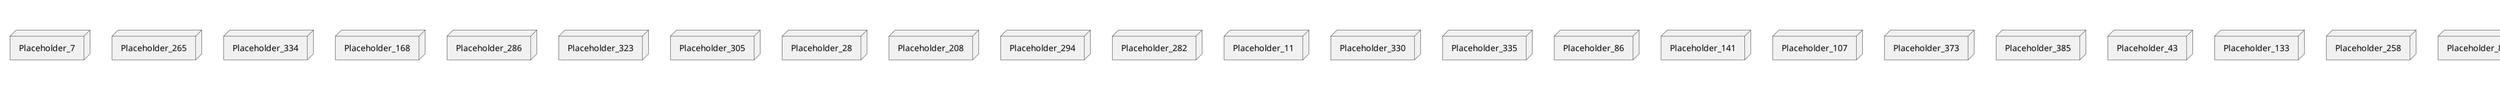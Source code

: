 @startuml
skinparam fixCircleLabelOverlapping true
node Placeholder_248 {
[aName] [[webgoat-webgoat.system#_5vGilrw4Ee6MsI3YRm0v2g]]
}
node Placeholder_7 {
[aName] [[webgoat-webgoat.system#_5vGilrw4Ee6MsI3YRm0v2g]]
}
node Placeholder_265 {
[aName] [[webgoat-webgoat.system#_5vGilrw4Ee6MsI3YRm0v2g]]
}
node Placeholder_334 {
[aName] [[webgoat-webgoat.system#_5vGilrw4Ee6MsI3YRm0v2g]]
}
node Placeholder_168 {
[aName] [[webgoat-webgoat.system#_5vGilrw4Ee6MsI3YRm0v2g]]
}
node Placeholder_286 {
[aName] [[webgoat-webgoat.system#_5vGilrw4Ee6MsI3YRm0v2g]]
}
node Placeholder_323 {
[aName] [[webgoat-webgoat.system#_5vGilrw4Ee6MsI3YRm0v2g]]
}
node Placeholder_305 {
[aName] [[webgoat-webgoat.system#_5vGilrw4Ee6MsI3YRm0v2g]]
}
node Placeholder_28 {
[aName] [[webgoat-webgoat.system#_5vGilrw4Ee6MsI3YRm0v2g]]
}
node Placeholder_208 {
[aName] [[webgoat-webgoat.system#_5vGilrw4Ee6MsI3YRm0v2g]]
}
node Placeholder_294 {
[aName] [[webgoat-webgoat.system#_5vGilrw4Ee6MsI3YRm0v2g]]
}
node Placeholder_282 {
[aName] [[webgoat-webgoat.system#_5vGilrw4Ee6MsI3YRm0v2g]]
}
node Placeholder_11 {
[aName] [[webgoat-webgoat.system#_5vGilrw4Ee6MsI3YRm0v2g]]
}
node Placeholder_330 {
[aName] [[webgoat-webgoat.system#_5vGilrw4Ee6MsI3YRm0v2g]]
}
node Placeholder_335 {
[aName] [[webgoat-webgoat.system#_5vGilrw4Ee6MsI3YRm0v2g]]
}
node Placeholder_86 {
[aName] [[webgoat-webgoat.system#_5vGilrw4Ee6MsI3YRm0v2g]]
}
node Placeholder_141 {
[aName] [[webgoat-webgoat.system#_5vGilrw4Ee6MsI3YRm0v2g]]
}
node Placeholder_107 {
[aName] [[webgoat-webgoat.system#_5vGilrw4Ee6MsI3YRm0v2g]]
}
node Placeholder_373 {
[aName] [[webgoat-webgoat.system#_5vGilrw4Ee6MsI3YRm0v2g]]
}
node Placeholder_385 {
[aName] [[webgoat-webgoat.system#_5vGilrw4Ee6MsI3YRm0v2g]]
}
node Placeholder_43 {
[aName] [[webgoat-webgoat.system#_5vGilrw4Ee6MsI3YRm0v2g]]
}
node Placeholder_133 {
[aName] [[webgoat-webgoat.system#_5vGilrw4Ee6MsI3YRm0v2g]]
}
node Placeholder_258 {
[aName] [[webgoat-webgoat.system#_5vGilrw4Ee6MsI3YRm0v2g]]
}
node Placeholder_84 {
[aName] [[webgoat-webgoat.system#_5vGilrw4Ee6MsI3YRm0v2g]]
}
node Placeholder_390 {
[aName] [[webgoat-webgoat.system#_5vGilrw4Ee6MsI3YRm0v2g]]
}
node Placeholder_378 {
[aName] [[webgoat-webgoat.system#_5vGilrw4Ee6MsI3YRm0v2g]]
}
node Placeholder_164 {
[aName] [[webgoat-webgoat.system#_5vGilrw4Ee6MsI3YRm0v2g]]
}
node Placeholder_36 {
[aName] [[webgoat-webgoat.system#_5vGilrw4Ee6MsI3YRm0v2g]]
}
node Placeholder_9 {
[aName] [[webgoat-webgoat.system#_5vGilrw4Ee6MsI3YRm0v2g]]
}
node Placeholder_63 {
[aName] [[webgoat-webgoat.system#_5vGilrw4Ee6MsI3YRm0v2g]]
}
node Placeholder_231 {
[aName] [[webgoat-webgoat.system#_5vGilrw4Ee6MsI3YRm0v2g]]
}
node Placeholder_186 {
[aName] [[webgoat-webgoat.system#_5vGilrw4Ee6MsI3YRm0v2g]]
}
node Placeholder_51 {
[aName] [[webgoat-webgoat.system#_5vGilrw4Ee6MsI3YRm0v2g]]
}
node Placeholder_31 {
[aName] [[webgoat-webgoat.system#_5vGilrw4Ee6MsI3YRm0v2g]]
}
node Placeholder_249 {
[aName] [[webgoat-webgoat.system#_5vGilrw4Ee6MsI3YRm0v2g]]
}
node Placeholder_264 {
[aName] [[webgoat-webgoat.system#_5vGilrw4Ee6MsI3YRm0v2g]]
}
node Placeholder_44 {
[aName] [[webgoat-webgoat.system#_5vGilrw4Ee6MsI3YRm0v2g]]
}
node Placeholder_287 {
[aName] [[webgoat-webgoat.system#_5vGilrw4Ee6MsI3YRm0v2g]]
}
node Placeholder_72 {
[aName] [[webgoat-webgoat.system#_5vGilrw4Ee6MsI3YRm0v2g]]
}
node Placeholder_327 {
[aName] [[webgoat-webgoat.system#_5vGilrw4Ee6MsI3YRm0v2g]]
}
node Placeholder_272 {
[aName] [[webgoat-webgoat.system#_5vGilrw4Ee6MsI3YRm0v2g]]
}
node Placeholder_179 {
[aName] [[webgoat-webgoat.system#_5vGilrw4Ee6MsI3YRm0v2g]]
}
node Placeholder_214 {
[aName] [[webgoat-webgoat.system#_5vGilrw4Ee6MsI3YRm0v2g]]
}
node Placeholder_331 {
[aName] [[webgoat-webgoat.system#_5vGilrw4Ee6MsI3YRm0v2g]]
}
node Placeholder_289 {
[aName] [[webgoat-webgoat.system#_5vGilrw4Ee6MsI3YRm0v2g]]
}
node Placeholder_203 {
[aName] [[webgoat-webgoat.system#_5vGilrw4Ee6MsI3YRm0v2g]]
}
node Placeholder_10 {
[aName] [[webgoat-webgoat.system#_5vGilrw4Ee6MsI3YRm0v2g]]
}
node Placeholder_380 {
[aName] [[webgoat-webgoat.system#_5vGilrw4Ee6MsI3YRm0v2g]]
}
node Placeholder_234 {
[aName] [[webgoat-webgoat.system#_5vGilrw4Ee6MsI3YRm0v2g]]
}
node Placeholder_246 {
[aName] [[webgoat-webgoat.system#_5vGilrw4Ee6MsI3YRm0v2g]]
}
node Placeholder_132 {
[aName] [[webgoat-webgoat.system#_5vGilrw4Ee6MsI3YRm0v2g]]
}
node Placeholder_377 {
[aName] [[webgoat-webgoat.system#_5vGilrw4Ee6MsI3YRm0v2g]]
}
node Placeholder_157 {
[aName] [[webgoat-webgoat.system#_5vGilrw4Ee6MsI3YRm0v2g]]
}
node Placeholder_259 {
[aName] [[webgoat-webgoat.system#_5vGilrw4Ee6MsI3YRm0v2g]]
}
node Placeholder_181 {
[aName] [[webgoat-webgoat.system#_5vGilrw4Ee6MsI3YRm0v2g]]
}
node Placeholder_255 {
[aName] [[webgoat-webgoat.system#_5vGilrw4Ee6MsI3YRm0v2g]]
}
node Placeholder_37 {
[aName] [[webgoat-webgoat.system#_5vGilrw4Ee6MsI3YRm0v2g]]
}
node Placeholder_388 {
[aName] [[webgoat-webgoat.system#_5vGilrw4Ee6MsI3YRm0v2g]]
}
node Placeholder_379 {
[aName] [[webgoat-webgoat.system#_5vGilrw4Ee6MsI3YRm0v2g]]
}
node Placeholder_77 {
[aName] [[webgoat-webgoat.system#_5vGilrw4Ee6MsI3YRm0v2g]]
}
node Placeholder_64 {
[aName] [[webgoat-webgoat.system#_5vGilrw4Ee6MsI3YRm0v2g]]
}
node Placeholder_299 {
[aName] [[webgoat-webgoat.system#_5vGilrw4Ee6MsI3YRm0v2g]]
}
node Placeholder_241 {
[aName] [[webgoat-webgoat.system#_5vGilrw4Ee6MsI3YRm0v2g]]
}
node Placeholder_256 {
[aName] [[webgoat-webgoat.system#_5vGilrw4Ee6MsI3YRm0v2g]]
}
node Placeholder_158 {
[aName] [[webgoat-webgoat.system#_5vGilrw4Ee6MsI3YRm0v2g]]
}
node Placeholder_321 {
[aName] [[webgoat-webgoat.system#_5vGilrw4Ee6MsI3YRm0v2g]]
}
node Placeholder_198 {
[aName] [[webgoat-webgoat.system#_5vGilrw4Ee6MsI3YRm0v2g]]
}
node Placeholder_40 {
[aName] [[webgoat-webgoat.system#_5vGilrw4Ee6MsI3YRm0v2g]]
}
node Placeholder_71 {
[aName] [[webgoat-webgoat.system#_5vGilrw4Ee6MsI3YRm0v2g]]
}
node Placeholder_313 {
[aName] [[webgoat-webgoat.system#_5vGilrw4Ee6MsI3YRm0v2g]]
}
node Placeholder_167 {
[aName] [[webgoat-webgoat.system#_5vGilrw4Ee6MsI3YRm0v2g]]
}
node Placeholder_302 {
[aName] [[webgoat-webgoat.system#_5vGilrw4Ee6MsI3YRm0v2g]]
}
node Placeholder_295 {
[aName] [[webgoat-webgoat.system#_5vGilrw4Ee6MsI3YRm0v2g]]
}
node Placeholder_297 {
[aName] [[webgoat-webgoat.system#_5vGilrw4Ee6MsI3YRm0v2g]]
}
node Placeholder_290 {
[aName] [[webgoat-webgoat.system#_5vGilrw4Ee6MsI3YRm0v2g]]
}
node Placeholder_138 {
[aName] [[webgoat-webgoat.system#_5vGilrw4Ee6MsI3YRm0v2g]]
}
node Placeholder_212 {
[aName] [[webgoat-webgoat.system#_5vGilrw4Ee6MsI3YRm0v2g]]
}
node Placeholder_195 {
[aName] [[webgoat-webgoat.system#_5vGilrw4Ee6MsI3YRm0v2g]]
}
node Placeholder_205 {
[aName] [[webgoat-webgoat.system#_5vGilrw4Ee6MsI3YRm0v2g]]
}
node Placeholder_375 {
[aName] [[webgoat-webgoat.system#_5vGilrw4Ee6MsI3YRm0v2g]]
}
node Placeholder_266 {
[aName] [[webgoat-webgoat.system#_5vGilrw4Ee6MsI3YRm0v2g]]
}
node Placeholder_293 {
[aName] [[webgoat-webgoat.system#_5vGilrw4Ee6MsI3YRm0v2g]]
}
node Placeholder_154 {
[aName] [[webgoat-webgoat.system#_5vGilrw4Ee6MsI3YRm0v2g]]
}
node Placeholder_238 {
[aName] [[webgoat-webgoat.system#_5vGilrw4Ee6MsI3YRm0v2g]]
}
node Placeholder_18 {
[aName] [[webgoat-webgoat.system#_5vGilrw4Ee6MsI3YRm0v2g]]
}
node Placeholder_155 {
[aName] [[webgoat-webgoat.system#_5vGilrw4Ee6MsI3YRm0v2g]]
}
node Placeholder_34 {
[aName] [[webgoat-webgoat.system#_5vGilrw4Ee6MsI3YRm0v2g]]
}
node Placeholder_315 {
[aName] [[webgoat-webgoat.system#_5vGilrw4Ee6MsI3YRm0v2g]]
}
node Placeholder_190 {
[aName] [[webgoat-webgoat.system#_5vGilrw4Ee6MsI3YRm0v2g]]
}
node Placeholder_135 {
[aName] [[webgoat-webgoat.system#_5vGilrw4Ee6MsI3YRm0v2g]]
}
node Placeholder_146 {
[aName] [[webgoat-webgoat.system#_5vGilrw4Ee6MsI3YRm0v2g]]
}
node Placeholder_156 {
[aName] [[webgoat-webgoat.system#_5vGilrw4Ee6MsI3YRm0v2g]]
}
node Placeholder_250 {
[aName] [[webgoat-webgoat.system#_5vGilrw4Ee6MsI3YRm0v2g]]
}
node Placeholder_140 {
[aName] [[webgoat-webgoat.system#_5vGilrw4Ee6MsI3YRm0v2g]]
}
node Placeholder_271 {
[aName] [[webgoat-webgoat.system#_5vGilrw4Ee6MsI3YRm0v2g]]
}
node Placeholder_171 {
[aName] [[webgoat-webgoat.system#_5vGilrw4Ee6MsI3YRm0v2g]]
}
node Placeholder_126 {
[aName] [[webgoat-webgoat.system#_5vGilrw4Ee6MsI3YRm0v2g]]
}
node Placeholder_16 {
[aName] [[webgoat-webgoat.system#_5vGilrw4Ee6MsI3YRm0v2g]]
}
node Placeholder_274 {
[aName] [[webgoat-webgoat.system#_5vGilrw4Ee6MsI3YRm0v2g]]
}
node Placeholder_52 {
[aName] [[webgoat-webgoat.system#_5vGilrw4Ee6MsI3YRm0v2g]]
}
node Placeholder_221 {
[aName] [[webgoat-webgoat.system#_5vGilrw4Ee6MsI3YRm0v2g]]
}
node Placeholder_209 {
[aName] [[webgoat-webgoat.system#_5vGilrw4Ee6MsI3YRm0v2g]]
}
node Placeholder_201 {
[aName] [[webgoat-webgoat.system#_5vGilrw4Ee6MsI3YRm0v2g]]
}
node Placeholder_269 {
[aName] [[webgoat-webgoat.system#_5vGilrw4Ee6MsI3YRm0v2g]]
}
node Placeholder_279 {
[aName] [[webgoat-webgoat.system#_5vGilrw4Ee6MsI3YRm0v2g]]
}
node Placeholder_328 {
[aName] [[webgoat-webgoat.system#_5vGilrw4Ee6MsI3YRm0v2g]]
}
node Placeholder_270 {
[aName] [[webgoat-webgoat.system#_5vGilrw4Ee6MsI3YRm0v2g]]
}
node Placeholder_389 {
[aName] [[webgoat-webgoat.system#_5vGilrw4Ee6MsI3YRm0v2g]]
}
node Placeholder_324 {
[aName] [[webgoat-webgoat.system#_5vGilrw4Ee6MsI3YRm0v2g]]
}
node Placeholder_1 {
[aName] [[webgoat-webgoat.system#_5vGilrw4Ee6MsI3YRm0v2g]]
}
node Placeholder_243 {
[aName] [[webgoat-webgoat.system#_5vGilrw4Ee6MsI3YRm0v2g]]
}
node Placeholder_394 {
[aName] [[webgoat-webgoat.system#_5vGilrw4Ee6MsI3YRm0v2g]]
}
node Placeholder_322 {
[aName] [[webgoat-webgoat.system#_5vGilrw4Ee6MsI3YRm0v2g]]
}
node Placeholder_27 {
[aName] [[webgoat-webgoat.system#_5vGilrw4Ee6MsI3YRm0v2g]]
}
node Placeholder_213 {
[aName] [[webgoat-webgoat.system#_5vGilrw4Ee6MsI3YRm0v2g]]
}
node Placeholder_15 {
[aName] [[webgoat-webgoat.system#_5vGilrw4Ee6MsI3YRm0v2g]]
}
node Placeholder_3 {
[aName] [[webgoat-webgoat.system#_5vGilrw4Ee6MsI3YRm0v2g]]
}
node Placeholder_312 {
[aName] [[webgoat-webgoat.system#_5vGilrw4Ee6MsI3YRm0v2g]]
}
node Placeholder_120 {
[aName] [[webgoat-webgoat.system#_5vGilrw4Ee6MsI3YRm0v2g]]
}
node Placeholder_165 {
[aName] [[webgoat-webgoat.system#_5vGilrw4Ee6MsI3YRm0v2g]]
}
node Placeholder_285 {
[aName] [[webgoat-webgoat.system#_5vGilrw4Ee6MsI3YRm0v2g]]
}
node Placeholder_219 {
[aName] [[webgoat-webgoat.system#_5vGilrw4Ee6MsI3YRm0v2g]]
}
node Placeholder_26 {
[aName] [[webgoat-webgoat.system#_5vGilrw4Ee6MsI3YRm0v2g]]
}
node Placeholder_240 {
[aName] [[webgoat-webgoat.system#_5vGilrw4Ee6MsI3YRm0v2g]]
}
node Placeholder_174 {
[aName] [[webgoat-webgoat.system#_5vGilrw4Ee6MsI3YRm0v2g]]
}
node Placeholder_45 {
[aName] [[webgoat-webgoat.system#_5vGilrw4Ee6MsI3YRm0v2g]]
}
node Placeholder_237 {
[aName] [[webgoat-webgoat.system#_5vGilrw4Ee6MsI3YRm0v2g]]
}
node Placeholder_118 {
[aName] [[webgoat-webgoat.system#_5vGilrw4Ee6MsI3YRm0v2g]]
}
node Placeholder_23 {
[aName] [[webgoat-webgoat.system#_5vGilrw4Ee6MsI3YRm0v2g]]
}
node Placeholder_384 {
[aName] [[webgoat-webgoat.system#_5vGilrw4Ee6MsI3YRm0v2g]]
}
node Placeholder_306 {
[aName] [[webgoat-webgoat.system#_5vGilrw4Ee6MsI3YRm0v2g]]
}
node Placeholder_310 {
[aName] [[webgoat-webgoat.system#_5vGilrw4Ee6MsI3YRm0v2g]]
}
node Placeholder_227 {
[aName] [[webgoat-webgoat.system#_5vGilrw4Ee6MsI3YRm0v2g]]
}
node Placeholder_60 {
[aName] [[webgoat-webgoat.system#_5vGilrw4Ee6MsI3YRm0v2g]]
}
node Placeholder_319 {
[aName] [[webgoat-webgoat.system#_5vGilrw4Ee6MsI3YRm0v2g]]
}
node Placeholder_182 {
[aName] [[webgoat-webgoat.system#_5vGilrw4Ee6MsI3YRm0v2g]]
}
node Placeholder_49 {
[aName] [[webgoat-webgoat.system#_5vGilrw4Ee6MsI3YRm0v2g]]
}
node Placeholder_4 {
[aName] [[webgoat-webgoat.system#_5vGilrw4Ee6MsI3YRm0v2g]]
}
node Placeholder_8 {
[aName] [[webgoat-webgoat.system#_5vGilrw4Ee6MsI3YRm0v2g]]
}
node Placeholder_215 {
[aName] [[webgoat-webgoat.system#_5vGilrw4Ee6MsI3YRm0v2g]]
}
node Placeholder_13 {
[aName] [[webgoat-webgoat.system#_5vGilrw4Ee6MsI3YRm0v2g]]
}
node Placeholder_12 {
[aName] [[webgoat-webgoat.system#_5vGilrw4Ee6MsI3YRm0v2g]]
}
node Placeholder_117 {
[aName] [[webgoat-webgoat.system#_5vGilrw4Ee6MsI3YRm0v2g]]
}
node Placeholder_172 {
[aName] [[webgoat-webgoat.system#_5vGilrw4Ee6MsI3YRm0v2g]]
}
node Placeholder_391 {
[aName] [[webgoat-webgoat.system#_5vGilrw4Ee6MsI3YRm0v2g]]
}
node Placeholder_100 {
[aName] [[webgoat-webgoat.system#_5vGilrw4Ee6MsI3YRm0v2g]]
}
node Placeholder_142 {
[aName] [[webgoat-webgoat.system#_5vGilrw4Ee6MsI3YRm0v2g]]
}
node Placeholder_333 {
[aName] [[webgoat-webgoat.system#_5vGilrw4Ee6MsI3YRm0v2g]]
}
node Placeholder_252 {
[aName] [[webgoat-webgoat.system#_5vGilrw4Ee6MsI3YRm0v2g]]
}
node Placeholder_101 {
[aName] [[webgoat-webgoat.system#_5vGilrw4Ee6MsI3YRm0v2g]]
}
node Placeholder_98 {
[aName] [[webgoat-webgoat.system#_5vGilrw4Ee6MsI3YRm0v2g]]
}
node Placeholder_342 {
[aName] [[webgoat-webgoat.system#_5vGilrw4Ee6MsI3YRm0v2g]]
}
node Placeholder_314 {
[aName] [[webgoat-webgoat.system#_5vGilrw4Ee6MsI3YRm0v2g]]
}
node Placeholder_284 {
[aName] [[webgoat-webgoat.system#_5vGilrw4Ee6MsI3YRm0v2g]]
}
node Placeholder_276 {
[aName] [[webgoat-webgoat.system#_5vGilrw4Ee6MsI3YRm0v2g]]
}
node Placeholder_136 {
[aName] [[webgoat-webgoat.system#_5vGilrw4Ee6MsI3YRm0v2g]]
}
node Placeholder_150 {
[aName] [[webgoat-webgoat.system#_5vGilrw4Ee6MsI3YRm0v2g]]
}
node Placeholder_111 {
[aName] [[webgoat-webgoat.system#_5vGilrw4Ee6MsI3YRm0v2g]]
}
node Placeholder_217 {
[aName] [[webgoat-webgoat.system#_5vGilrw4Ee6MsI3YRm0v2g]]
}
node Placeholder_50 {
[aName] [[webgoat-webgoat.system#_5vGilrw4Ee6MsI3YRm0v2g]]
}
node Placeholder_35 {
[aName] [[webgoat-webgoat.system#_5vGilrw4Ee6MsI3YRm0v2g]]
}
node Placeholder_196 {
[aName] [[webgoat-webgoat.system#_5vGilrw4Ee6MsI3YRm0v2g]]
}
node Placeholder_316 {
[aName] [[webgoat-webgoat.system#_5vGilrw4Ee6MsI3YRm0v2g]]
}
node Placeholder_90 {
[aName] [[webgoat-webgoat.system#_5vGilrw4Ee6MsI3YRm0v2g]]
}
node Placeholder_251 {
[aName] [[webgoat-webgoat.system#_5vGilrw4Ee6MsI3YRm0v2g]]
}
node Placeholder_254 {
[aName] [[webgoat-webgoat.system#_5vGilrw4Ee6MsI3YRm0v2g]]
}
node Placeholder_268 {
[aName] [[webgoat-webgoat.system#_5vGilrw4Ee6MsI3YRm0v2g]]
}
node Placeholder_280 {
[aName] [[webgoat-webgoat.system#_5vGilrw4Ee6MsI3YRm0v2g]]
}
node Placeholder_147 {
[aName] [[webgoat-webgoat.system#_5vGilrw4Ee6MsI3YRm0v2g]]
}
node Placeholder_260 {
[aName] [[webgoat-webgoat.system#_5vGilrw4Ee6MsI3YRm0v2g]]
}
node Placeholder_128 {
[aName] [[webgoat-webgoat.system#_5vGilrw4Ee6MsI3YRm0v2g]]
}
node Placeholder_307 {
[aName] [[webgoat-webgoat.system#_5vGilrw4Ee6MsI3YRm0v2g]]
}
node Placeholder_199 {
[aName] [[webgoat-webgoat.system#_5vGilrw4Ee6MsI3YRm0v2g]]
}
node Placeholder_326 {
[aName] [[webgoat-webgoat.system#_5vGilrw4Ee6MsI3YRm0v2g]]
}
node Placeholder_296 {
[aName] [[webgoat-webgoat.system#_5vGilrw4Ee6MsI3YRm0v2g]]
}
node Placeholder_66 {
[aName] [[webgoat-webgoat.system#_5vGilrw4Ee6MsI3YRm0v2g]]
}
node Placeholder_176 {
[aName] [[webgoat-webgoat.system#_5vGilrw4Ee6MsI3YRm0v2g]]
}
node Placeholder_244 {
[aName] [[webgoat-webgoat.system#_5vGilrw4Ee6MsI3YRm0v2g]]
}
node Placeholder_220 {
[aName] [[webgoat-webgoat.system#_5vGilrw4Ee6MsI3YRm0v2g]]
}
node Placeholder_191 {
[aName] [[webgoat-webgoat.system#_5vGilrw4Ee6MsI3YRm0v2g]]
}
node Placeholder_277 {
[aName] [[webgoat-webgoat.system#_5vGilrw4Ee6MsI3YRm0v2g]]
}
node Placeholder_291 {
[aName] [[webgoat-webgoat.system#_5vGilrw4Ee6MsI3YRm0v2g]]
}
node Placeholder_300 {
[aName] [[webgoat-webgoat.system#_5vGilrw4Ee6MsI3YRm0v2g]]
}
node Placeholder_309 {
[aName] [[webgoat-webgoat.system#_5vGilrw4Ee6MsI3YRm0v2g]]
}
node Placeholder_245 {
[aName] [[webgoat-webgoat.system#_5vGilrw4Ee6MsI3YRm0v2g]]
}
node Placeholder_338 {
[aName] [[webgoat-webgoat.system#_5vGilrw4Ee6MsI3YRm0v2g]]
}
node Placeholder_32 {
[aName] [[webgoat-webgoat.system#_5vGilrw4Ee6MsI3YRm0v2g]]
}
node Placeholder_281 {
[aName] [[webgoat-webgoat.system#_5vGilrw4Ee6MsI3YRm0v2g]]
}
node Placeholder_112 {
[aName] [[webgoat-webgoat.system#_5vGilrw4Ee6MsI3YRm0v2g]]
}
node Placeholder_87 {
[aName] [[webgoat-webgoat.system#_5vGilrw4Ee6MsI3YRm0v2g]]
}
node Placeholder_230 {
[aName] [[webgoat-webgoat.system#_5vGilrw4Ee6MsI3YRm0v2g]]
}
node Placeholder_185 {
[aName] [[webgoat-webgoat.system#_5vGilrw4Ee6MsI3YRm0v2g]]
}
node Placeholder_387 {
[aName] [[webgoat-webgoat.system#_5vGilrw4Ee6MsI3YRm0v2g]]
}
node Placeholder_162 {
[aName] [[webgoat-webgoat.system#_5vGilrw4Ee6MsI3YRm0v2g]]
}
node Placeholder_122 {
[aName] [[webgoat-webgoat.system#_5vGilrw4Ee6MsI3YRm0v2g]]
}
node Placeholder_48 {
[aName] [[webgoat-webgoat.system#_5vGilrw4Ee6MsI3YRm0v2g]]
}
node Placeholder_200 {
[aName] [[webgoat-webgoat.system#_5vGilrw4Ee6MsI3YRm0v2g]]
}
node Placeholder_247 {
[aName] [[webgoat-webgoat.system#_5vGilrw4Ee6MsI3YRm0v2g]]
}
node Placeholder_148 {
[aName] [[webgoat-webgoat.system#_5vGilrw4Ee6MsI3YRm0v2g]]
}
node Placeholder_292 {
[aName] [[webgoat-webgoat.system#_5vGilrw4Ee6MsI3YRm0v2g]]
}
node Placeholder_25 {
[aName] [[webgoat-webgoat.system#_5vGilrw4Ee6MsI3YRm0v2g]]
}
node Placeholder_129 {
[aName] [[webgoat-webgoat.system#_5vGilrw4Ee6MsI3YRm0v2g]]
}
node Placeholder_337 {
[aName] [[webgoat-webgoat.system#_5vGilrw4Ee6MsI3YRm0v2g]]
}
node Placeholder_70 {
[aName] [[webgoat-webgoat.system#_5vGilrw4Ee6MsI3YRm0v2g]]
}
node Placeholder_17 {
[aName] [[webgoat-webgoat.system#_5vGilrw4Ee6MsI3YRm0v2g]]
}
node Placeholder_253 {
[aName] [[webgoat-webgoat.system#_5vGilrw4Ee6MsI3YRm0v2g]]
}
node Placeholder_301 {
[aName] [[webgoat-webgoat.system#_5vGilrw4Ee6MsI3YRm0v2g]]
}
node Placeholder_41 {
[aName] [[webgoat-webgoat.system#_5vGilrw4Ee6MsI3YRm0v2g]]
}
node Placeholder_261 {
[aName] [[webgoat-webgoat.system#_5vGilrw4Ee6MsI3YRm0v2g]]
}
node Placeholder_184 {
[aName] [[webgoat-webgoat.system#_5vGilrw4Ee6MsI3YRm0v2g]]
}
node Placeholder_332 {
[aName] [[webgoat-webgoat.system#_5vGilrw4Ee6MsI3YRm0v2g]]
}
node Placeholder_381 {
[aName] [[webgoat-webgoat.system#_5vGilrw4Ee6MsI3YRm0v2g]]
}
node Placeholder_304 {
[aName] [[webgoat-webgoat.system#_5vGilrw4Ee6MsI3YRm0v2g]]
}
node Placeholder_76 {
[aName] [[webgoat-webgoat.system#_5vGilrw4Ee6MsI3YRm0v2g]]
}
node Placeholder_210 {
[aName] [[webgoat-webgoat.system#_5vGilrw4Ee6MsI3YRm0v2g]]
}
node Placeholder_113 {
[aName] [[webgoat-webgoat.system#_5vGilrw4Ee6MsI3YRm0v2g]]
}
node Placeholder_339 {
[aName] [[webgoat-webgoat.system#_5vGilrw4Ee6MsI3YRm0v2g]]
}
node Placeholder_303 {
[aName] [[webgoat-webgoat.system#_5vGilrw4Ee6MsI3YRm0v2g]]
}
node Placeholder_317 {
[aName] [[webgoat-webgoat.system#_5vGilrw4Ee6MsI3YRm0v2g]]
}
node Placeholder_152 {
[aName] [[webgoat-webgoat.system#_5vGilrw4Ee6MsI3YRm0v2g]]
}
node Placeholder_395 {
[aName] [[webgoat-webgoat.system#_5vGilrw4Ee6MsI3YRm0v2g]]
}
node Placeholder_283 {
[aName] [[webgoat-webgoat.system#_5vGilrw4Ee6MsI3YRm0v2g]]
}
node Placeholder_54 {
[aName] [[webgoat-webgoat.system#_5vGilrw4Ee6MsI3YRm0v2g]]
}
node Placeholder_134 {
[aName] [[webgoat-webgoat.system#_5vGilrw4Ee6MsI3YRm0v2g]]
}
node Placeholder_130 {
[aName] [[webgoat-webgoat.system#_5vGilrw4Ee6MsI3YRm0v2g]]
}
node Placeholder_170 {
[aName] [[webgoat-webgoat.system#_5vGilrw4Ee6MsI3YRm0v2g]]
}
node Placeholder_392 {
[aName] [[webgoat-webgoat.system#_5vGilrw4Ee6MsI3YRm0v2g]]
}
node Placeholder_382 {
[aName] [[webgoat-webgoat.system#_5vGilrw4Ee6MsI3YRm0v2g]]
}
node Placeholder_193 {
[aName] [[webgoat-webgoat.system#_5vGilrw4Ee6MsI3YRm0v2g]]
}
node Placeholder_298 {
[aName] [[webgoat-webgoat.system#_5vGilrw4Ee6MsI3YRm0v2g]]
}
node Placeholder_273 {
[aName] [[webgoat-webgoat.system#_5vGilrw4Ee6MsI3YRm0v2g]]
}
node Placeholder_65 {
[aName] [[webgoat-webgoat.system#_5vGilrw4Ee6MsI3YRm0v2g]]
}
node Placeholder_393 {
[aName] [[webgoat-webgoat.system#_5vGilrw4Ee6MsI3YRm0v2g]]
}
node Placeholder_20 {
[aName] [[webgoat-webgoat.system#_5vGilrw4Ee6MsI3YRm0v2g]]
}
node Placeholder_189 {
[aName] [[webgoat-webgoat.system#_5vGilrw4Ee6MsI3YRm0v2g]]
}
node Placeholder_163 {
[aName] [[webgoat-webgoat.system#_5vGilrw4Ee6MsI3YRm0v2g]]
}
node Placeholder_56 {
[aName] [[webgoat-webgoat.system#_5vGilrw4Ee6MsI3YRm0v2g]]
}
node Placeholder_320 {
[aName] [[webgoat-webgoat.system#_5vGilrw4Ee6MsI3YRm0v2g]]
}
node Placeholder_175 {
[aName] [[webgoat-webgoat.system#_5vGilrw4Ee6MsI3YRm0v2g]]
}
node Placeholder_82 {
[aName] [[webgoat-webgoat.system#_5vGilrw4Ee6MsI3YRm0v2g]]
}
node Placeholder_288 {
[aName] [[webgoat-webgoat.system#_5vGilrw4Ee6MsI3YRm0v2g]]
}
node Placeholder_24 {
[aName] [[webgoat-webgoat.system#_5vGilrw4Ee6MsI3YRm0v2g]]
}
node Placeholder_278 {
[aName] [[webgoat-webgoat.system#_5vGilrw4Ee6MsI3YRm0v2g]]
}
node Placeholder_267 {
[aName] [[webgoat-webgoat.system#_5vGilrw4Ee6MsI3YRm0v2g]]
}
node Placeholder_308 {
[aName] [[webgoat-webgoat.system#_5vGilrw4Ee6MsI3YRm0v2g]]
}
node Placeholder_169 {
[aName] [[webgoat-webgoat.system#_5vGilrw4Ee6MsI3YRm0v2g]]
}
[aName] -(0- [aName] : org_owasp_webgoat_container_i18n_PluginMessages_Provider
[aName] -(0- [aName] : org_owasp_webgoat_container_session_UserSessionData_Provider
[aName] -(0- [aName] : org_owasp_webgoat_container_session_UserSessionData_Provider
[aName] -(0- [aName] : org_owasp_webgoat_container_session_UserSessionData_Provider
[aName] -(0- [aName] : org_owasp_webgoat_container_session_UserSessionData_Provider
[aName] -(0- [aName] : org_owasp_webgoat_container_session_UserSessionData_Provider
[aName] -(0- [aName] : org_owasp_webgoat_container_session_UserSessionData_Provider
[aName] -(0- [aName] : org_owasp_webgoat_container_session_UserSessionData_Provider
[aName] -(0- [aName] : org_owasp_webgoat_container_session_UserSessionData_Provider
[aName] -(0- [aName] : org_owasp_webgoat_container_session_UserSessionData_Provider
[aName] -(0- [aName] : org_owasp_webgoat_container_session_UserSessionData_Provider
[aName] -(0- [aName] : org_owasp_webgoat_container_session_UserSessionData_Provider
[aName] -(0- [aName] : org_owasp_webgoat_container_session_WebSession_Provider
[aName] -(0- [aName] : org_owasp_webgoat_container_session_WebSession_Provider
[aName] -(0- [aName] : org_owasp_webgoat_container_session_WebSession_Provider
[aName] -(0- [aName] : org_owasp_webgoat_container_session_WebSession_Provider
[aName] -(0- [aName] : org_owasp_webgoat_container_users_UserRepository_Provider
[aName] -(0- [aName] : org_owasp_webgoat_container_users_UserRepository_Provider
[aName] -(0- [aName] : org_owasp_webgoat_container_users_UserTrackerRepository_Provider
[aName] -(0- [aName] : org_owasp_webgoat_container_users_UserTrackerRepository_Provider
[aName] -(0- [aName] : org_owasp_webgoat_container_users_UserTrackerRepository_Provider
[aName] -(0- [aName] : org_owasp_webgoat_container_users_UserTrackerRepository_Provider
[aName] -(0- [aName] : org_owasp_webgoat_container_users_UserTrackerRepository_Provider
[aName] -(0- [aName] : org_owasp_webgoat_container_users_UserTrackerRepository_Provider
[aName] -(0- [aName] : org_owasp_webgoat_container_users_UserTrackerRepository_Provider
[aName] -(0- [aName] : org_owasp_webgoat_lessons_csrf_ObjectMapper_Provider
[aName] -(0- [aName] : org_owasp_webgoat_lessons_hijacksession_cas_HijackSessionAuthenticationProvider_Provider
[aName] -(0- [aName] : org_owasp_webgoat_lessons_passwordreset_TriedQuestions_Provider
[aName] -(0- [aName] : org_owasp_webgoat_lessons_xxe_CommentsCache_Provider
[aName] -(0- [aName] : org_owasp_webgoat_lessons_xxe_CommentsCache_Provider
[aName] -(0- [aName] : org_owasp_webgoat_webwolf_mailbox_MailboxRepository_Provider
[aName] -(0- [aName] : org_owasp_webgoat_webwolf_user_UserRepository_Provider

@enduml

